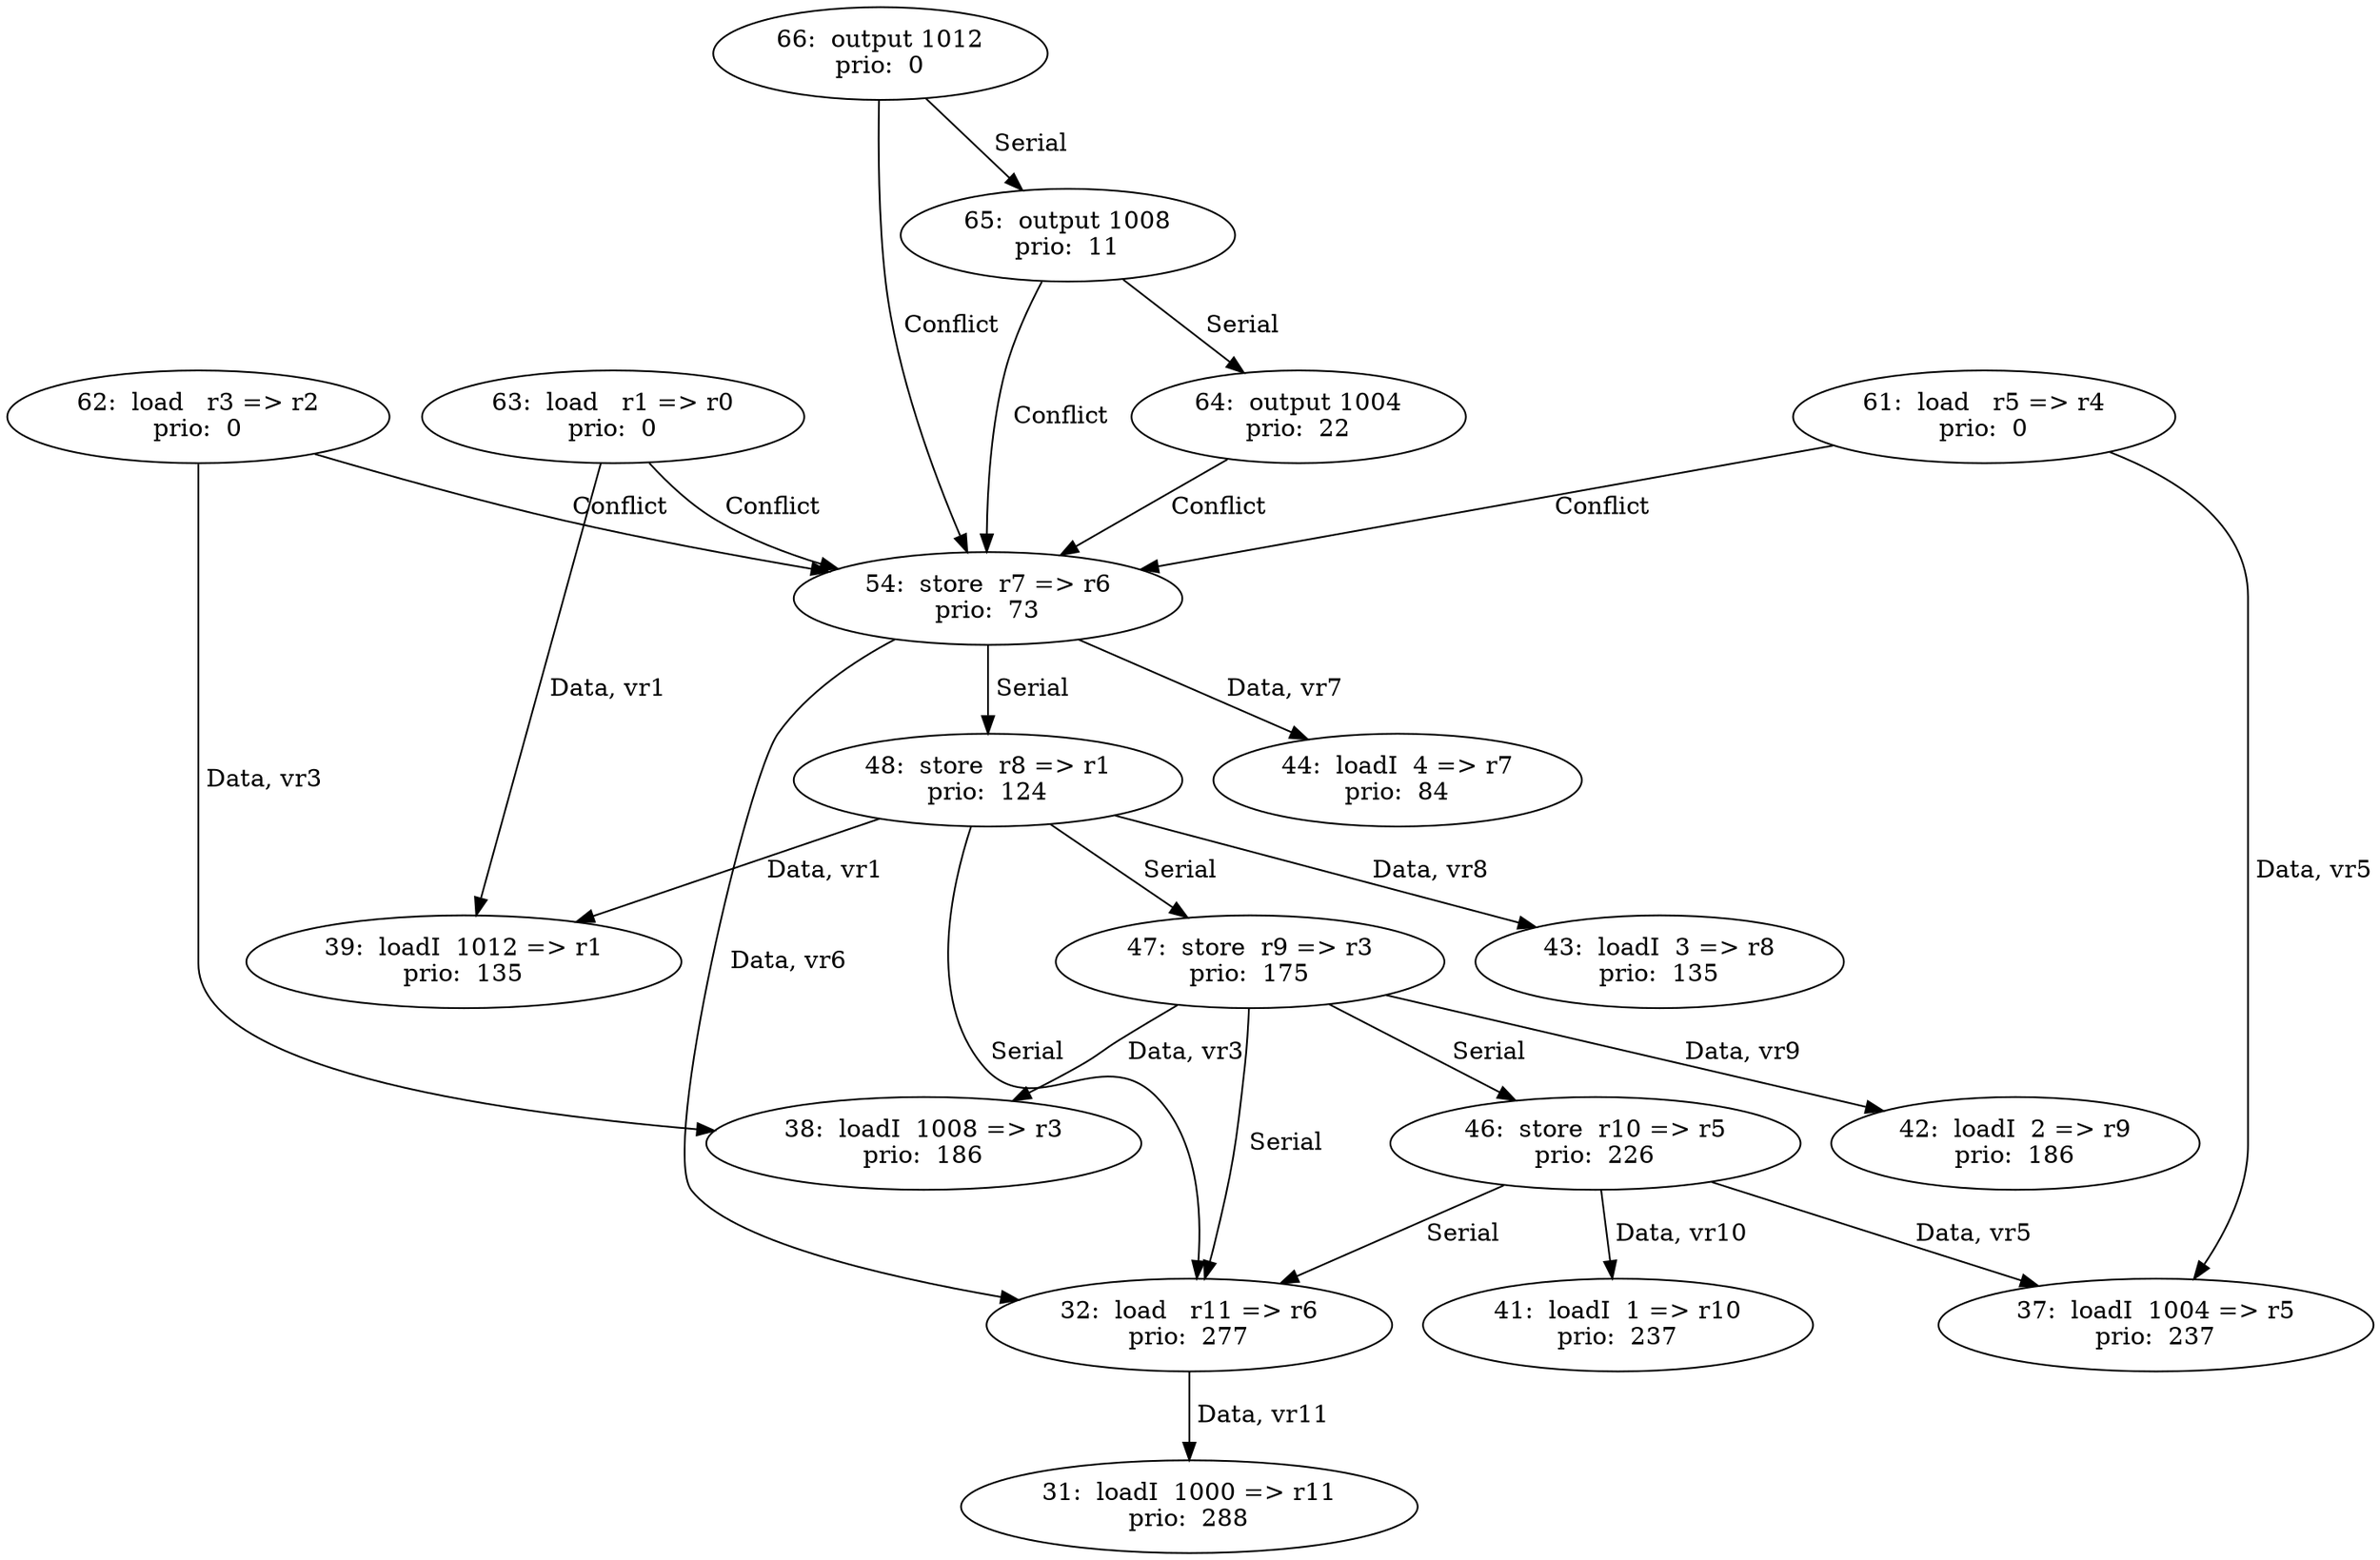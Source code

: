 digraph DG {
  31 [label="31:  loadI  1000 => r11
prio:  288"];
  32 [label="32:  load   r11 => r6
prio:  277"];
  37 [label="37:  loadI  1004 => r5
prio:  237"];
  38 [label="38:  loadI  1008 => r3
prio:  186"];
  39 [label="39:  loadI  1012 => r1
prio:  135"];
  41 [label="41:  loadI  1 => r10
prio:  237"];
  42 [label="42:  loadI  2 => r9
prio:  186"];
  43 [label="43:  loadI  3 => r8
prio:  135"];
  44 [label="44:  loadI  4 => r7
prio:  84"];
  46 [label="46:  store  r10 => r5
prio:  226"];
  47 [label="47:  store  r9 => r3
prio:  175"];
  48 [label="48:  store  r8 => r1
prio:  124"];
  54 [label="54:  store  r7 => r6
prio:  73"];
  61 [label="61:  load   r5 => r4
prio:  0"];
  62 [label="62:  load   r3 => r2
prio:  0"];
  63 [label="63:  load   r1 => r0
prio:  0"];
  64 [label="64:  output 1004
prio:  22"];
  65 [label="65:  output 1008
prio:  11"];
  66 [label="66:  output 1012
prio:  0"];
  32 -> 31 [ label=" Data, vr11"];
  46 -> 41 [ label=" Data, vr10"];
  46 -> 37 [ label=" Data, vr5"];
  46 -> 32[ label=" Serial "];
  47 -> 42 [ label=" Data, vr9"];
  47 -> 38 [ label=" Data, vr3"];
  47 -> 46[ label=" Serial "];
  47 -> 32[ label=" Serial "];
  48 -> 43 [ label=" Data, vr8"];
  48 -> 39 [ label=" Data, vr1"];
  48 -> 47[ label=" Serial "];
  48 -> 32[ label=" Serial "];
  54 -> 44 [ label=" Data, vr7"];
  54 -> 32 [ label=" Data, vr6"];
  54 -> 48[ label=" Serial "];
  61 -> 37 [ label=" Data, vr5"];
  61 -> 54 [ label=" Conflict "];
  62 -> 38 [ label=" Data, vr3"];
  62 -> 54 [ label=" Conflict "];
  63 -> 39 [ label=" Data, vr1"];
  63 -> 54 [ label=" Conflict "];
  64 -> 54 [ label=" Conflict "];
  65 -> 64[ label=" Serial "];
  65 -> 54 [ label=" Conflict "];
  66 -> 65[ label=" Serial "];
  66 -> 54 [ label=" Conflict "];
}

